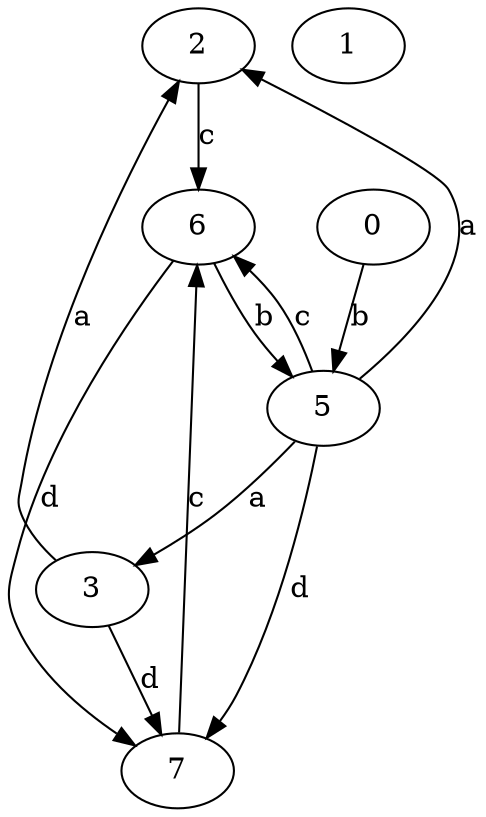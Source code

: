 strict digraph  {
2;
3;
5;
6;
0;
7;
1;
2 -> 6  [label=c];
3 -> 2  [label=a];
3 -> 7  [label=d];
5 -> 2  [label=a];
5 -> 3  [label=a];
5 -> 6  [label=c];
5 -> 7  [label=d];
6 -> 5  [label=b];
6 -> 7  [label=d];
0 -> 5  [label=b];
7 -> 6  [label=c];
}
